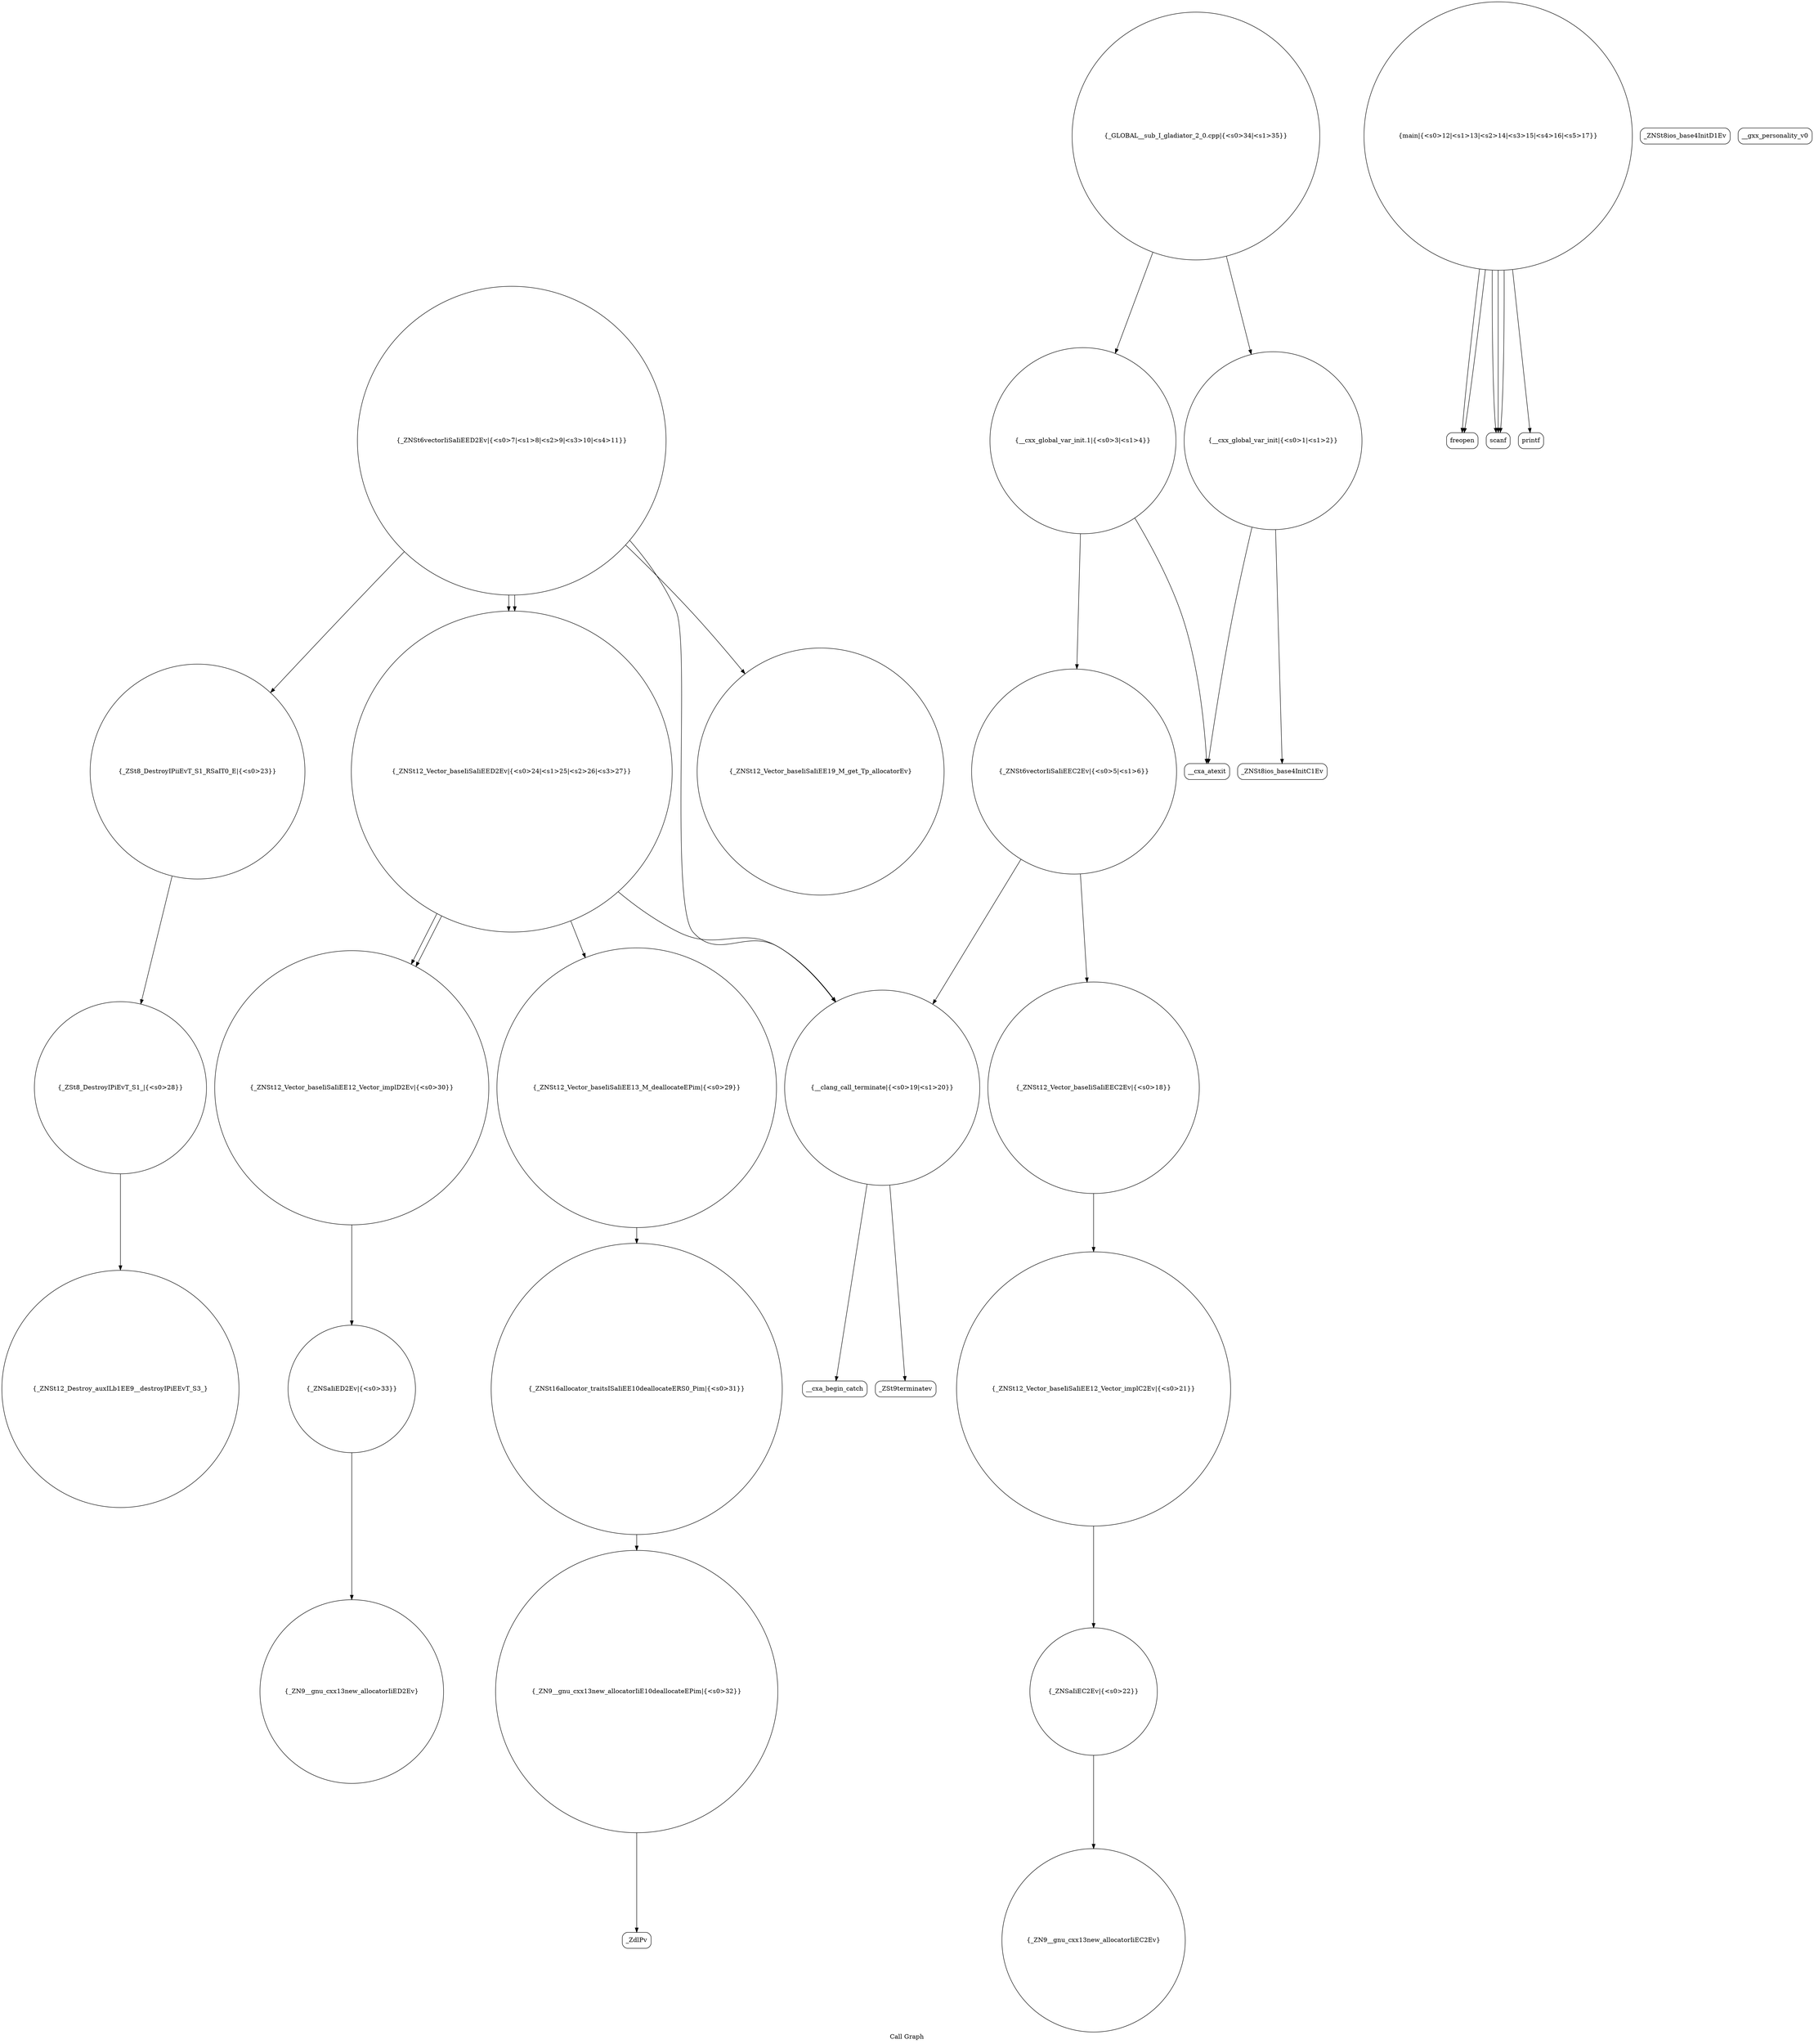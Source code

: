 digraph "Call Graph" {
	label="Call Graph";

	Node0x56358caa53e0 [shape=record,shape=circle,label="{__cxx_global_var_init|{<s0>1|<s1>2}}"];
	Node0x56358caa53e0:s0 -> Node0x56358caa5870[color=black];
	Node0x56358caa53e0:s1 -> Node0x56358caa5970[color=black];
	Node0x56358caa64f0 [shape=record,shape=circle,label="{_ZNSt16allocator_traitsISaIiEE10deallocateERS0_Pim|{<s0>31}}"];
	Node0x56358caa64f0:s0 -> Node0x56358caa6570[color=black];
	Node0x56358caa5b70 [shape=record,shape=circle,label="{main|{<s0>12|<s1>13|<s2>14|<s3>15|<s4>16|<s5>17}}"];
	Node0x56358caa5b70:s0 -> Node0x56358caa5bf0[color=black];
	Node0x56358caa5b70:s1 -> Node0x56358caa5bf0[color=black];
	Node0x56358caa5b70:s2 -> Node0x56358caa5c70[color=black];
	Node0x56358caa5b70:s3 -> Node0x56358caa5c70[color=black];
	Node0x56358caa5b70:s4 -> Node0x56358caa5c70[color=black];
	Node0x56358caa5b70:s5 -> Node0x56358caa5cf0[color=black];
	Node0x56358caa5ef0 [shape=record,shape=Mrecord,label="{__cxa_begin_catch}"];
	Node0x56358caa6270 [shape=record,shape=circle,label="{_ZNSt12_Vector_baseIiSaIiEED2Ev|{<s0>24|<s1>25|<s2>26|<s3>27}}"];
	Node0x56358caa6270:s0 -> Node0x56358caa63f0[color=black];
	Node0x56358caa6270:s1 -> Node0x56358caa6470[color=black];
	Node0x56358caa6270:s2 -> Node0x56358caa6470[color=black];
	Node0x56358caa6270:s3 -> Node0x56358caa5e70[color=black];
	Node0x56358caa58f0 [shape=record,shape=Mrecord,label="{_ZNSt8ios_base4InitD1Ev}"];
	Node0x56358caa65f0 [shape=record,shape=Mrecord,label="{_ZdlPv}"];
	Node0x56358caa5c70 [shape=record,shape=Mrecord,label="{scanf}"];
	Node0x56358caa5ff0 [shape=record,shape=circle,label="{_ZNSt12_Vector_baseIiSaIiEE12_Vector_implC2Ev|{<s0>21}}"];
	Node0x56358caa5ff0:s0 -> Node0x56358caa6070[color=black];
	Node0x56358caa6370 [shape=record,shape=circle,label="{_ZNSt12_Destroy_auxILb1EE9__destroyIPiEEvT_S3_}"];
	Node0x56358caa59f0 [shape=record,shape=circle,label="{__cxx_global_var_init.1|{<s0>3|<s1>4}}"];
	Node0x56358caa59f0:s0 -> Node0x56358caa5a70[color=black];
	Node0x56358caa59f0:s1 -> Node0x56358caa5970[color=black];
	Node0x56358caa66f0 [shape=record,shape=circle,label="{_ZN9__gnu_cxx13new_allocatorIiED2Ev}"];
	Node0x56358caa5d70 [shape=record,shape=circle,label="{_ZNSt12_Vector_baseIiSaIiEEC2Ev|{<s0>18}}"];
	Node0x56358caa5d70:s0 -> Node0x56358caa5ff0[color=black];
	Node0x56358caa60f0 [shape=record,shape=circle,label="{_ZN9__gnu_cxx13new_allocatorIiEC2Ev}"];
	Node0x56358caa6470 [shape=record,shape=circle,label="{_ZNSt12_Vector_baseIiSaIiEE12_Vector_implD2Ev|{<s0>30}}"];
	Node0x56358caa6470:s0 -> Node0x56358caa6670[color=black];
	Node0x56358caa5af0 [shape=record,shape=circle,label="{_ZNSt6vectorIiSaIiEED2Ev|{<s0>7|<s1>8|<s2>9|<s3>10|<s4>11}}"];
	Node0x56358caa5af0:s0 -> Node0x56358caa61f0[color=black];
	Node0x56358caa5af0:s1 -> Node0x56358caa6170[color=black];
	Node0x56358caa5af0:s2 -> Node0x56358caa6270[color=black];
	Node0x56358caa5af0:s3 -> Node0x56358caa6270[color=black];
	Node0x56358caa5af0:s4 -> Node0x56358caa5e70[color=black];
	Node0x56358caa5e70 [shape=record,shape=circle,label="{__clang_call_terminate|{<s0>19|<s1>20}}"];
	Node0x56358caa5e70:s0 -> Node0x56358caa5ef0[color=black];
	Node0x56358caa5e70:s1 -> Node0x56358caa5f70[color=black];
	Node0x56358caa61f0 [shape=record,shape=circle,label="{_ZNSt12_Vector_baseIiSaIiEE19_M_get_Tp_allocatorEv}"];
	Node0x56358caa5870 [shape=record,shape=Mrecord,label="{_ZNSt8ios_base4InitC1Ev}"];
	Node0x56358caa6570 [shape=record,shape=circle,label="{_ZN9__gnu_cxx13new_allocatorIiE10deallocateEPim|{<s0>32}}"];
	Node0x56358caa6570:s0 -> Node0x56358caa65f0[color=black];
	Node0x56358caa5bf0 [shape=record,shape=Mrecord,label="{freopen}"];
	Node0x56358caa5f70 [shape=record,shape=Mrecord,label="{_ZSt9terminatev}"];
	Node0x56358caa62f0 [shape=record,shape=circle,label="{_ZSt8_DestroyIPiEvT_S1_|{<s0>28}}"];
	Node0x56358caa62f0:s0 -> Node0x56358caa6370[color=black];
	Node0x56358caa5970 [shape=record,shape=Mrecord,label="{__cxa_atexit}"];
	Node0x56358caa6670 [shape=record,shape=circle,label="{_ZNSaIiED2Ev|{<s0>33}}"];
	Node0x56358caa6670:s0 -> Node0x56358caa66f0[color=black];
	Node0x56358caa5cf0 [shape=record,shape=Mrecord,label="{printf}"];
	Node0x56358caa6070 [shape=record,shape=circle,label="{_ZNSaIiEC2Ev|{<s0>22}}"];
	Node0x56358caa6070:s0 -> Node0x56358caa60f0[color=black];
	Node0x56358caa63f0 [shape=record,shape=circle,label="{_ZNSt12_Vector_baseIiSaIiEE13_M_deallocateEPim|{<s0>29}}"];
	Node0x56358caa63f0:s0 -> Node0x56358caa64f0[color=black];
	Node0x56358caa5a70 [shape=record,shape=circle,label="{_ZNSt6vectorIiSaIiEEC2Ev|{<s0>5|<s1>6}}"];
	Node0x56358caa5a70:s0 -> Node0x56358caa5d70[color=black];
	Node0x56358caa5a70:s1 -> Node0x56358caa5e70[color=black];
	Node0x56358caa6770 [shape=record,shape=circle,label="{_GLOBAL__sub_I_gladiator_2_0.cpp|{<s0>34|<s1>35}}"];
	Node0x56358caa6770:s0 -> Node0x56358caa53e0[color=black];
	Node0x56358caa6770:s1 -> Node0x56358caa59f0[color=black];
	Node0x56358caa5df0 [shape=record,shape=Mrecord,label="{__gxx_personality_v0}"];
	Node0x56358caa6170 [shape=record,shape=circle,label="{_ZSt8_DestroyIPiiEvT_S1_RSaIT0_E|{<s0>23}}"];
	Node0x56358caa6170:s0 -> Node0x56358caa62f0[color=black];
}
